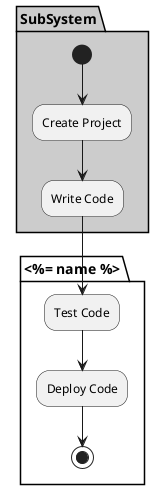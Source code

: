 @startuml

partition "<%= name %>" {

}

partition SubSystem  #cccccc {
  (*) --> "Create Project"
  --> "Write Code"
}

partition "<%= name %>" {
  "Write Code" --> "Test Code"
  "Test Code" --> "Deploy Code"
  "Deploy Code" --> (*)
}

@enduml
